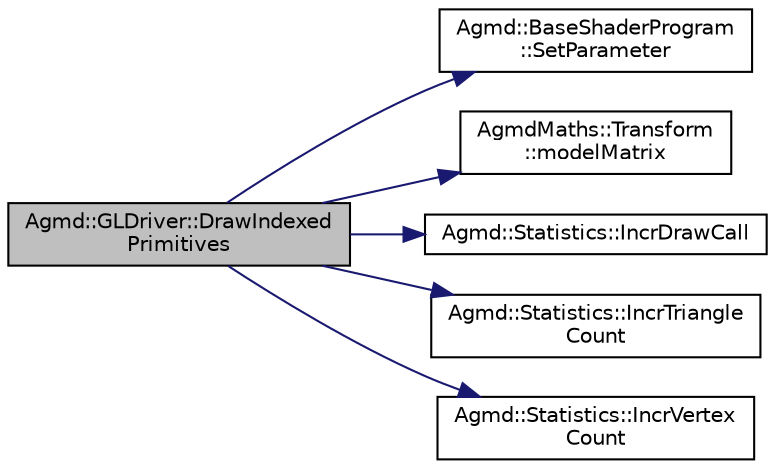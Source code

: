 digraph "Agmd::GLDriver::DrawIndexedPrimitives"
{
  edge [fontname="Helvetica",fontsize="10",labelfontname="Helvetica",labelfontsize="10"];
  node [fontname="Helvetica",fontsize="10",shape=record];
  rankdir="LR";
  Node1 [label="Agmd::GLDriver::DrawIndexed\lPrimitives",height=0.2,width=0.4,color="black", fillcolor="grey75", style="filled" fontcolor="black"];
  Node1 -> Node2 [color="midnightblue",fontsize="10",style="solid",fontname="Helvetica"];
  Node2 [label="Agmd::BaseShaderProgram\l::SetParameter",height=0.2,width=0.4,color="black", fillcolor="white", style="filled",URL="$class_agmd_1_1_base_shader_program.html#a686505b3561b39d3dcd1600f0ace6e9a"];
  Node1 -> Node3 [color="midnightblue",fontsize="10",style="solid",fontname="Helvetica"];
  Node3 [label="AgmdMaths::Transform\l::modelMatrix",height=0.2,width=0.4,color="black", fillcolor="white", style="filled",URL="$class_agmd_maths_1_1_transform.html#a10bb16e4f3dc5555d2684384526da320"];
  Node1 -> Node4 [color="midnightblue",fontsize="10",style="solid",fontname="Helvetica"];
  Node4 [label="Agmd::Statistics::IncrDrawCall",height=0.2,width=0.4,color="black", fillcolor="white", style="filled",URL="$class_agmd_1_1_statistics.html#aa6179217977a70a4715f574d219def47"];
  Node1 -> Node5 [color="midnightblue",fontsize="10",style="solid",fontname="Helvetica"];
  Node5 [label="Agmd::Statistics::IncrTriangle\lCount",height=0.2,width=0.4,color="black", fillcolor="white", style="filled",URL="$class_agmd_1_1_statistics.html#ad246a816cb57702cb6ea395dc1b542cd"];
  Node1 -> Node6 [color="midnightblue",fontsize="10",style="solid",fontname="Helvetica"];
  Node6 [label="Agmd::Statistics::IncrVertex\lCount",height=0.2,width=0.4,color="black", fillcolor="white", style="filled",URL="$class_agmd_1_1_statistics.html#ada6b1816f1e30e1c9229be9240e01218"];
}
